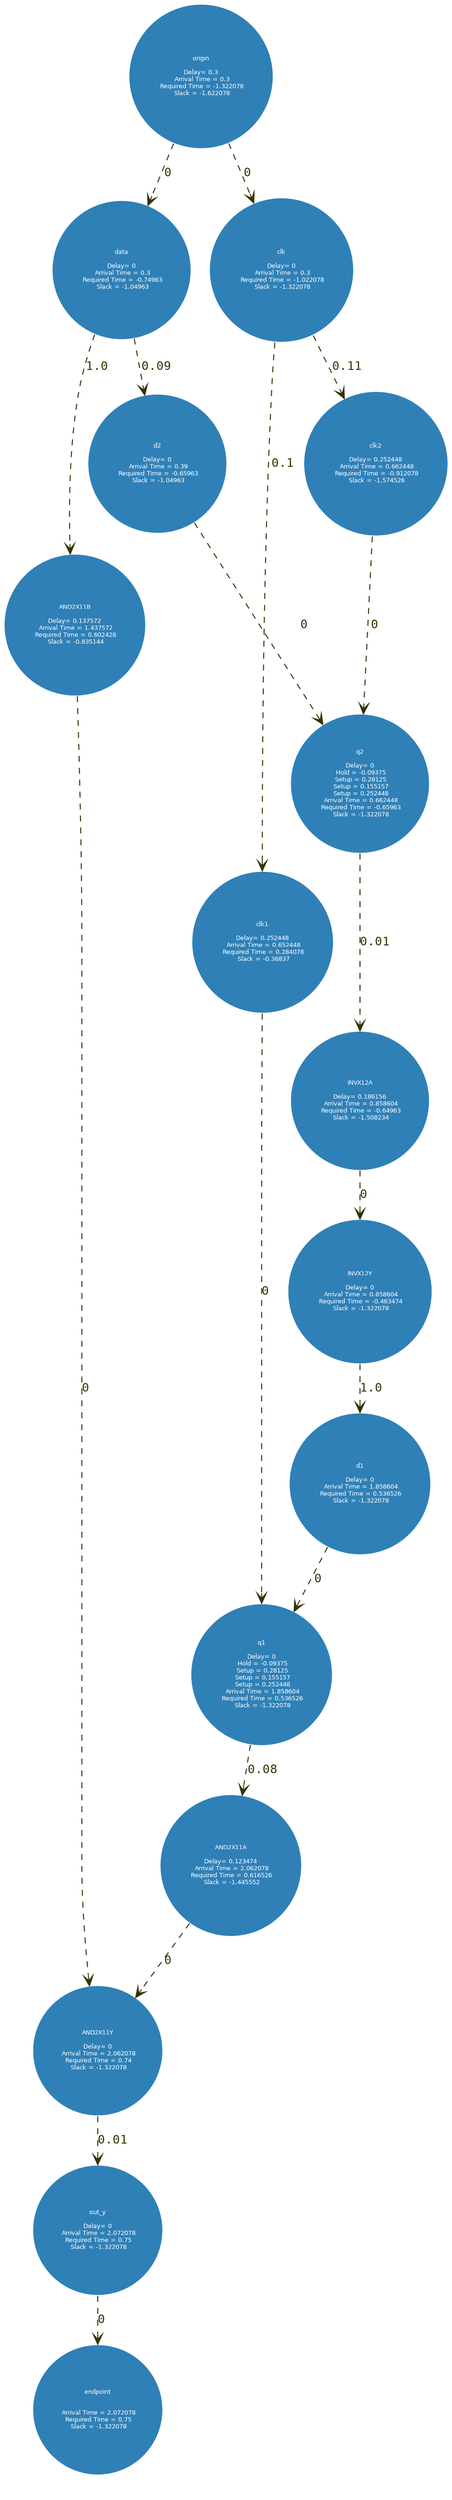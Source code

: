 // Graph
digraph {
	graph [bgcolor="#ffffff" fontcolor=white fontsize=12 label="Graph"]
	node [color=white fillcolor="#2F80B7" fontcolor=white fontname=Helvetica fontsize=6 radius=2 shape=circle style=filled]
	edge [arrowhead=open color="#33333" fontcolor="#33333" fontname=Courier fontsize=12 style=dashed]
	origin [label="origin

Delay= 0.3
 Arrival Time = 0.3
 Required Time = -1.322078
 Slack = -1.622078"]
	data [label="data

Delay= 0
 Arrival Time = 0.3
 Required Time = -0.74963
 Slack = -1.04963"]
	d2 [label="d2

Delay= 0
 Arrival Time = 0.39
 Required Time = -0.65963
 Slack = -1.04963"]
	AND2X11B [label="AND2X11B

Delay= 0.137572
 Arrival Time = 1.437572
 Required Time = 0.602428
 Slack = -0.835144"]
	clk [label="clk

Delay= 0
 Arrival Time = 0.3
 Required Time = -1.022078
 Slack = -1.322078"]
	clk1 [label="clk1

Delay= 0.252448
 Arrival Time = 0.652448
 Required Time = 0.284078
 Slack = -0.36837"]
	clk2 [label="clk2

Delay= 0.252448
 Arrival Time = 0.662448
 Required Time = -0.912078
 Slack = -1.574526"]
	q2 [label="q2

Delay= 0
 Hold = -0.09375
 Setup = 0.28125
 Setup = 0.155157
 Setup = 0.252448
 Arrival Time = 0.662448
 Required Time = -0.65963
 Slack = -1.322078"]
	INVX12A [label="INVX12A

Delay= 0.186156
 Arrival Time = 0.858604
 Required Time = -0.64963
 Slack = -1.508234"]
	INVX12Y [label="INVX12Y

Delay= 0
 Arrival Time = 0.858604
 Required Time = -0.463474
 Slack = -1.322078"]
	d1 [label="d1

Delay= 0
 Arrival Time = 1.858604
 Required Time = 0.536526
 Slack = -1.322078"]
	q1 [label="q1

Delay= 0
 Hold = -0.09375
 Setup = 0.28125
 Setup = 0.155157
 Setup = 0.252448
 Arrival Time = 1.858604
 Required Time = 0.536526
 Slack = -1.322078"]
	AND2X11A [label="AND2X11A

Delay= 0.123474
 Arrival Time = 2.062078
 Required Time = 0.616526
 Slack = -1.445552"]
	AND2X11Y [label="AND2X11Y

Delay= 0
 Arrival Time = 2.062078
 Required Time = 0.74
 Slack = -1.322078"]
	out_y [label="out_y

Delay= 0
 Arrival Time = 2.072078
 Required Time = 0.75
 Slack = -1.322078"]
	endpoint [label="endpoint


 Arrival Time = 2.072078
 Required Time = 0.75
 Slack = -1.322078"]
		origin -> data [label=0]
		origin -> clk [label=0]
		q1 -> AND2X11A [label=0.08]
		AND2X11A -> AND2X11Y [label=0]
		clk -> clk1 [label=0.1]
		clk -> clk2 [label=0.11]
		INVX12A -> INVX12Y [label=0]
		AND2X11Y -> out_y [label=0.01]
		AND2X11B -> AND2X11Y [label=0]
		d2 -> q2 [label=0]
		INVX12Y -> d1 [label=1.0]
		q2 -> INVX12A [label=0.01]
		clk1 -> q1 [label=0]
		clk2 -> q2 [label=0]
		data -> d2 [label=0.09]
		data -> AND2X11B [label=1.0]
		out_y -> endpoint [label=0]
		d1 -> q1 [label=0]
}

